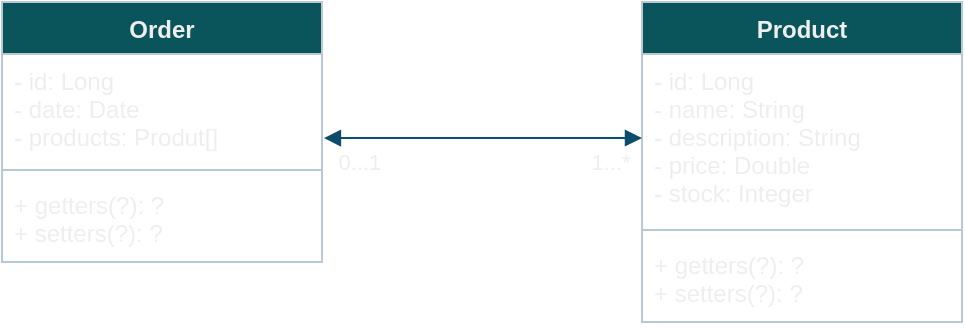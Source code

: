 <mxfile version="20.8.15" type="github">
  <diagram id="C5RBs43oDa-KdzZeNtuy" name="Page-1">
    <mxGraphModel dx="879" dy="465" grid="1" gridSize="10" guides="1" tooltips="1" connect="1" arrows="1" fold="1" page="1" pageScale="1" pageWidth="827" pageHeight="1169" background="none" math="0" shadow="0">
      <root>
        <mxCell id="WIyWlLk6GJQsqaUBKTNV-0" />
        <mxCell id="WIyWlLk6GJQsqaUBKTNV-1" parent="WIyWlLk6GJQsqaUBKTNV-0" />
        <mxCell id="TQjo-JxDPShB__tqvgjr-0" value="Product" style="swimlane;fontStyle=1;align=center;verticalAlign=top;childLayout=stackLayout;horizontal=1;startSize=26;horizontalStack=0;resizeParent=1;resizeParentMax=0;resizeLast=0;collapsible=1;marginBottom=0;labelBackgroundColor=none;fillColor=#09555B;strokeColor=#BAC8D3;fontColor=#EEEEEE;" vertex="1" parent="WIyWlLk6GJQsqaUBKTNV-1">
          <mxGeometry x="360" y="40" width="160" height="160" as="geometry">
            <mxRectangle x="40" y="40" width="90" height="30" as="alternateBounds" />
          </mxGeometry>
        </mxCell>
        <mxCell id="TQjo-JxDPShB__tqvgjr-1" value="- id: Long&#xa;- name: String&#xa;- description: String&#xa;- price: Double&#xa;- stock: Integer" style="text;strokeColor=none;fillColor=none;align=left;verticalAlign=top;spacingLeft=4;spacingRight=4;overflow=hidden;rotatable=0;points=[[0,0.5],[1,0.5]];portConstraint=eastwest;labelBackgroundColor=none;fontColor=#EEEEEE;" vertex="1" parent="TQjo-JxDPShB__tqvgjr-0">
          <mxGeometry y="26" width="160" height="84" as="geometry" />
        </mxCell>
        <mxCell id="TQjo-JxDPShB__tqvgjr-2" value="" style="line;strokeWidth=1;fillColor=none;align=left;verticalAlign=middle;spacingTop=-1;spacingLeft=3;spacingRight=3;rotatable=0;labelPosition=right;points=[];portConstraint=eastwest;strokeColor=#BAC8D3;labelBackgroundColor=none;fontColor=#EEEEEE;" vertex="1" parent="TQjo-JxDPShB__tqvgjr-0">
          <mxGeometry y="110" width="160" height="8" as="geometry" />
        </mxCell>
        <mxCell id="TQjo-JxDPShB__tqvgjr-3" value="+ getters(?): ?&#xa;+ setters(?): ?" style="text;strokeColor=none;fillColor=none;align=left;verticalAlign=top;spacingLeft=4;spacingRight=4;overflow=hidden;rotatable=0;points=[[0,0.5],[1,0.5]];portConstraint=eastwest;labelBackgroundColor=none;fontColor=#EEEEEE;" vertex="1" parent="TQjo-JxDPShB__tqvgjr-0">
          <mxGeometry y="118" width="160" height="42" as="geometry" />
        </mxCell>
        <mxCell id="TQjo-JxDPShB__tqvgjr-4" value="Order" style="swimlane;fontStyle=1;align=center;verticalAlign=top;childLayout=stackLayout;horizontal=1;startSize=26;horizontalStack=0;resizeParent=1;resizeParentMax=0;resizeLast=0;collapsible=1;marginBottom=0;labelBackgroundColor=none;fillColor=#09555B;strokeColor=#BAC8D3;fontColor=#EEEEEE;" vertex="1" parent="WIyWlLk6GJQsqaUBKTNV-1">
          <mxGeometry x="40" y="40" width="160" height="130" as="geometry" />
        </mxCell>
        <mxCell id="TQjo-JxDPShB__tqvgjr-5" value="- id: Long&#xa;- date: Date&#xa;- products: Produt[]" style="text;strokeColor=none;fillColor=none;align=left;verticalAlign=top;spacingLeft=4;spacingRight=4;overflow=hidden;rotatable=0;points=[[0,0.5],[1,0.5]];portConstraint=eastwest;labelBackgroundColor=none;fontColor=#EEEEEE;" vertex="1" parent="TQjo-JxDPShB__tqvgjr-4">
          <mxGeometry y="26" width="160" height="54" as="geometry" />
        </mxCell>
        <mxCell id="TQjo-JxDPShB__tqvgjr-6" value="" style="line;strokeWidth=1;fillColor=none;align=left;verticalAlign=middle;spacingTop=-1;spacingLeft=3;spacingRight=3;rotatable=0;labelPosition=right;points=[];portConstraint=eastwest;strokeColor=#BAC8D3;labelBackgroundColor=none;fontColor=#EEEEEE;" vertex="1" parent="TQjo-JxDPShB__tqvgjr-4">
          <mxGeometry y="80" width="160" height="8" as="geometry" />
        </mxCell>
        <mxCell id="TQjo-JxDPShB__tqvgjr-7" value="+ getters(?): ?&#xa;+ setters(?): ?" style="text;strokeColor=none;fillColor=none;align=left;verticalAlign=top;spacingLeft=4;spacingRight=4;overflow=hidden;rotatable=0;points=[[0,0.5],[1,0.5]];portConstraint=eastwest;labelBackgroundColor=none;fontColor=#EEEEEE;" vertex="1" parent="TQjo-JxDPShB__tqvgjr-4">
          <mxGeometry y="88" width="160" height="42" as="geometry" />
        </mxCell>
        <mxCell id="TQjo-JxDPShB__tqvgjr-8" value="" style="endArrow=block;startArrow=block;endFill=1;startFill=1;html=1;rounded=0;exitX=1.006;exitY=0.778;exitDx=0;exitDy=0;exitPerimeter=0;entryX=0;entryY=0.5;entryDx=0;entryDy=0;labelBackgroundColor=none;strokeColor=#0B4D6A;fontColor=default;" edge="1" parent="WIyWlLk6GJQsqaUBKTNV-1" source="TQjo-JxDPShB__tqvgjr-5" target="TQjo-JxDPShB__tqvgjr-1">
          <mxGeometry width="160" relative="1" as="geometry">
            <mxPoint x="330" y="130" as="sourcePoint" />
            <mxPoint x="490" y="130" as="targetPoint" />
            <Array as="points">
              <mxPoint x="280" y="108" />
            </Array>
          </mxGeometry>
        </mxCell>
        <mxCell id="TQjo-JxDPShB__tqvgjr-9" value="0...1&amp;nbsp;" style="edgeLabel;html=1;align=center;verticalAlign=middle;resizable=0;points=[];labelBackgroundColor=none;fontColor=#EEEEEE;" vertex="1" connectable="0" parent="TQjo-JxDPShB__tqvgjr-8">
          <mxGeometry x="-0.849" y="-3" relative="1" as="geometry">
            <mxPoint x="7" y="9" as="offset" />
          </mxGeometry>
        </mxCell>
        <mxCell id="TQjo-JxDPShB__tqvgjr-10" value="1...*" style="edgeLabel;html=1;align=center;verticalAlign=middle;resizable=0;points=[];labelBackgroundColor=none;fontColor=#EEEEEE;" vertex="1" connectable="0" parent="TQjo-JxDPShB__tqvgjr-8">
          <mxGeometry x="0.799" relative="1" as="geometry">
            <mxPoint y="12" as="offset" />
          </mxGeometry>
        </mxCell>
      </root>
    </mxGraphModel>
  </diagram>
</mxfile>
